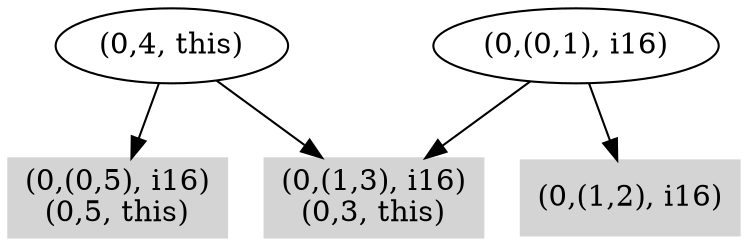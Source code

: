 digraph { 
145 [shape=box,style=filled,color=".0 .0 .83",label="(0,(1,3), i16)\n(0,3, this)"];
146 [shape=box,style=filled,color=".0 .0 .83",label="(0,(0,5), i16)\n(0,5, this)"];
147 [label="(0,4, this)"];
148 [shape=box,style=filled,color=".0 .0 .83",label="(0,(1,2), i16)"];
149 [label="(0,(0,1), i16)"];
147 -> 145;
147 -> 146;
149 -> 145;
149 -> 148;
}